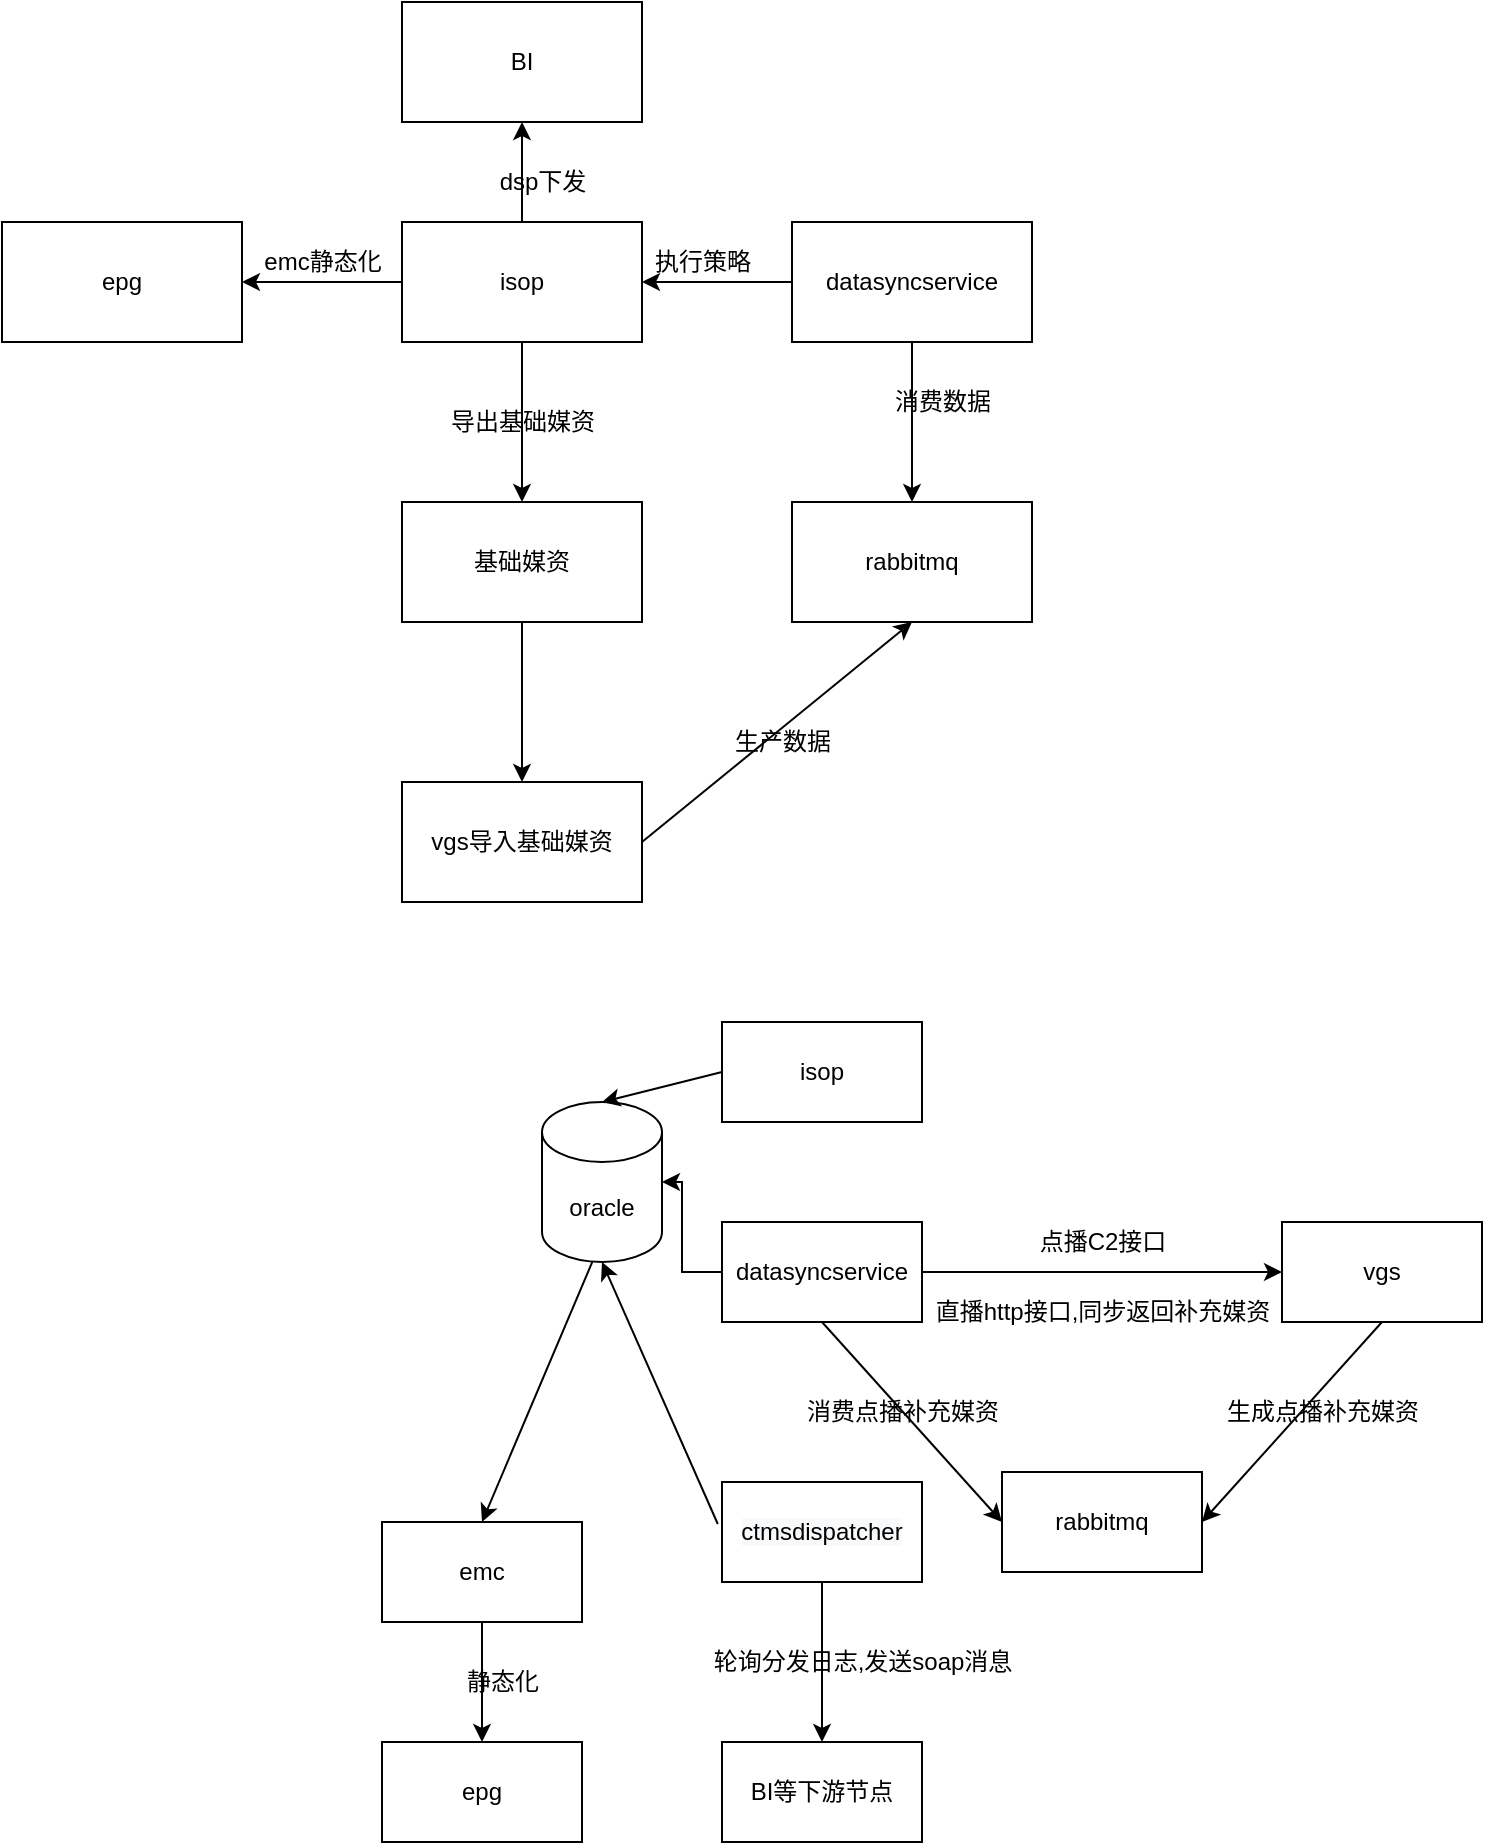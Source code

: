 <mxfile version="14.9.8" type="github">
  <diagram id="YmTmdFHc6FyqDe_sH9pm" name="Page-1">
    <mxGraphModel dx="785" dy="579" grid="1" gridSize="10" guides="1" tooltips="1" connect="1" arrows="1" fold="1" page="1" pageScale="1" pageWidth="827" pageHeight="1169" math="0" shadow="0">
      <root>
        <mxCell id="0" />
        <mxCell id="1" parent="0" />
        <mxCell id="XluoGH8vRkax0UuYclkj-1" value="BI&lt;br&gt;" style="whiteSpace=wrap;html=1;" parent="1" vertex="1">
          <mxGeometry x="210" y="130" width="120" height="60" as="geometry" />
        </mxCell>
        <mxCell id="-E0du1wSxo-wRjcgoizt-2" value="isop" style="whiteSpace=wrap;html=1;" parent="1" vertex="1">
          <mxGeometry x="370" y="640" width="100" height="50" as="geometry" />
        </mxCell>
        <mxCell id="-E0du1wSxo-wRjcgoizt-3" value="vgs" style="whiteSpace=wrap;html=1;" parent="1" vertex="1">
          <mxGeometry x="650" y="740" width="100" height="50" as="geometry" />
        </mxCell>
        <mxCell id="-E0du1wSxo-wRjcgoizt-6" value="点播C2接口" style="text;html=1;align=center;verticalAlign=middle;resizable=0;points=[];autosize=1;strokeColor=none;" parent="1" vertex="1">
          <mxGeometry x="520" y="740" width="80" height="20" as="geometry" />
        </mxCell>
        <mxCell id="-E0du1wSxo-wRjcgoizt-10" value="oracle" style="shape=cylinder3;whiteSpace=wrap;html=1;boundedLbl=1;backgroundOutline=1;size=15;" parent="1" vertex="1">
          <mxGeometry x="280" y="680" width="60" height="80" as="geometry" />
        </mxCell>
        <mxCell id="-E0du1wSxo-wRjcgoizt-13" value="" style="edgeStyle=orthogonalEdgeStyle;rounded=0;orthogonalLoop=1;jettySize=auto;html=1;" parent="1" source="-E0du1wSxo-wRjcgoizt-11" target="-E0du1wSxo-wRjcgoizt-10" edge="1">
          <mxGeometry relative="1" as="geometry" />
        </mxCell>
        <mxCell id="-E0du1wSxo-wRjcgoizt-33" value="" style="edgeStyle=orthogonalEdgeStyle;rounded=0;orthogonalLoop=1;jettySize=auto;html=1;" parent="1" source="-E0du1wSxo-wRjcgoizt-11" edge="1">
          <mxGeometry relative="1" as="geometry">
            <mxPoint x="650" y="765" as="targetPoint" />
          </mxGeometry>
        </mxCell>
        <mxCell id="-E0du1wSxo-wRjcgoizt-11" value="datasyncservice" style="whiteSpace=wrap;html=1;" parent="1" vertex="1">
          <mxGeometry x="370" y="740" width="100" height="50" as="geometry" />
        </mxCell>
        <mxCell id="-E0du1wSxo-wRjcgoizt-12" value="" style="endArrow=classic;html=1;exitX=0;exitY=0.5;exitDx=0;exitDy=0;entryX=0.5;entryY=0;entryDx=0;entryDy=0;entryPerimeter=0;" parent="1" source="-E0du1wSxo-wRjcgoizt-2" target="-E0du1wSxo-wRjcgoizt-10" edge="1">
          <mxGeometry width="50" height="50" relative="1" as="geometry">
            <mxPoint x="310" y="630" as="sourcePoint" />
            <mxPoint x="360" y="580" as="targetPoint" />
          </mxGeometry>
        </mxCell>
        <mxCell id="teay3SoTK8Kt-8b2hUdI-2" value="" style="edgeStyle=orthogonalEdgeStyle;rounded=0;orthogonalLoop=1;jettySize=auto;html=1;" parent="1" source="-E0du1wSxo-wRjcgoizt-25" target="teay3SoTK8Kt-8b2hUdI-1" edge="1">
          <mxGeometry relative="1" as="geometry" />
        </mxCell>
        <mxCell id="-E0du1wSxo-wRjcgoizt-25" value="&#xa;&#xa;&lt;span style=&quot;color: rgb(0, 0, 0); font-family: helvetica; font-size: 12px; font-style: normal; font-weight: 400; letter-spacing: normal; text-align: center; text-indent: 0px; text-transform: none; word-spacing: 0px; background-color: rgb(248, 249, 250); display: inline; float: none;&quot;&gt;ctmsdispatcher&lt;/span&gt;&#xa;&#xa;" style="whiteSpace=wrap;html=1;" parent="1" vertex="1">
          <mxGeometry x="370" y="870" width="100" height="50" as="geometry" />
        </mxCell>
        <mxCell id="-E0du1wSxo-wRjcgoizt-26" value="" style="endArrow=classic;html=1;exitX=-0.021;exitY=0.42;exitDx=0;exitDy=0;exitPerimeter=0;entryX=0.5;entryY=1;entryDx=0;entryDy=0;entryPerimeter=0;" parent="1" source="-E0du1wSxo-wRjcgoizt-25" target="-E0du1wSxo-wRjcgoizt-10" edge="1">
          <mxGeometry width="50" height="50" relative="1" as="geometry">
            <mxPoint x="340" y="775" as="sourcePoint" />
            <mxPoint x="306" y="764" as="targetPoint" />
          </mxGeometry>
        </mxCell>
        <mxCell id="teay3SoTK8Kt-8b2hUdI-1" value="BI等下游节点" style="whiteSpace=wrap;html=1;" parent="1" vertex="1">
          <mxGeometry x="370" y="1000" width="100" height="50" as="geometry" />
        </mxCell>
        <mxCell id="teay3SoTK8Kt-8b2hUdI-3" value="轮询分发日志,发送soap消息" style="text;html=1;align=center;verticalAlign=middle;resizable=0;points=[];autosize=1;strokeColor=none;" parent="1" vertex="1">
          <mxGeometry x="360" y="950" width="160" height="20" as="geometry" />
        </mxCell>
        <mxCell id="lupAW_Fi4XNQCGxVksks-1" value="直播http接口,同步返回补充媒资" style="text;html=1;align=center;verticalAlign=middle;resizable=0;points=[];autosize=1;strokeColor=none;" parent="1" vertex="1">
          <mxGeometry x="470" y="775" width="180" height="20" as="geometry" />
        </mxCell>
        <mxCell id="lupAW_Fi4XNQCGxVksks-2" value="rabbitmq" style="whiteSpace=wrap;html=1;" parent="1" vertex="1">
          <mxGeometry x="510" y="865" width="100" height="50" as="geometry" />
        </mxCell>
        <mxCell id="lupAW_Fi4XNQCGxVksks-3" value="" style="endArrow=classic;html=1;entryX=1;entryY=0.5;entryDx=0;entryDy=0;exitX=0.5;exitY=1;exitDx=0;exitDy=0;" parent="1" source="-E0du1wSxo-wRjcgoizt-3" target="lupAW_Fi4XNQCGxVksks-2" edge="1">
          <mxGeometry width="50" height="50" relative="1" as="geometry">
            <mxPoint x="710" y="855" as="sourcePoint" />
            <mxPoint x="760" y="805" as="targetPoint" />
          </mxGeometry>
        </mxCell>
        <mxCell id="lupAW_Fi4XNQCGxVksks-4" value="生成点播补充媒资" style="text;html=1;align=center;verticalAlign=middle;resizable=0;points=[];autosize=1;strokeColor=none;" parent="1" vertex="1">
          <mxGeometry x="615" y="825" width="110" height="20" as="geometry" />
        </mxCell>
        <mxCell id="lupAW_Fi4XNQCGxVksks-5" value="" style="endArrow=classic;html=1;exitX=0.5;exitY=1;exitDx=0;exitDy=0;entryX=0;entryY=0.5;entryDx=0;entryDy=0;" parent="1" source="-E0du1wSxo-wRjcgoizt-11" target="lupAW_Fi4XNQCGxVksks-2" edge="1">
          <mxGeometry width="50" height="50" relative="1" as="geometry">
            <mxPoint x="660" y="925" as="sourcePoint" />
            <mxPoint x="710" y="875" as="targetPoint" />
          </mxGeometry>
        </mxCell>
        <mxCell id="lupAW_Fi4XNQCGxVksks-7" value="消费点播补充媒资" style="text;html=1;align=center;verticalAlign=middle;resizable=0;points=[];autosize=1;strokeColor=none;" parent="1" vertex="1">
          <mxGeometry x="405" y="825" width="110" height="20" as="geometry" />
        </mxCell>
        <mxCell id="lupAW_Fi4XNQCGxVksks-8" value="" style="endArrow=classic;html=1;exitX=0.42;exitY=0.998;exitDx=0;exitDy=0;exitPerimeter=0;" parent="1" source="-E0du1wSxo-wRjcgoizt-10" edge="1">
          <mxGeometry width="50" height="50" relative="1" as="geometry">
            <mxPoint x="360" y="870" as="sourcePoint" />
            <mxPoint x="250" y="890" as="targetPoint" />
          </mxGeometry>
        </mxCell>
        <mxCell id="lupAW_Fi4XNQCGxVksks-11" value="" style="edgeStyle=orthogonalEdgeStyle;rounded=0;orthogonalLoop=1;jettySize=auto;html=1;" parent="1" source="lupAW_Fi4XNQCGxVksks-9" target="lupAW_Fi4XNQCGxVksks-10" edge="1">
          <mxGeometry relative="1" as="geometry" />
        </mxCell>
        <mxCell id="lupAW_Fi4XNQCGxVksks-9" value="emc" style="whiteSpace=wrap;html=1;" parent="1" vertex="1">
          <mxGeometry x="200" y="890" width="100" height="50" as="geometry" />
        </mxCell>
        <mxCell id="lupAW_Fi4XNQCGxVksks-10" value="epg" style="whiteSpace=wrap;html=1;" parent="1" vertex="1">
          <mxGeometry x="200" y="1000" width="100" height="50" as="geometry" />
        </mxCell>
        <mxCell id="lupAW_Fi4XNQCGxVksks-12" value="静态化" style="text;html=1;align=center;verticalAlign=middle;resizable=0;points=[];autosize=1;strokeColor=none;" parent="1" vertex="1">
          <mxGeometry x="235" y="960" width="50" height="20" as="geometry" />
        </mxCell>
        <mxCell id="4wL4CpKCZr3B4siLOcGq-4" value="" style="edgeStyle=orthogonalEdgeStyle;rounded=0;orthogonalLoop=1;jettySize=auto;html=1;" edge="1" parent="1" source="4wL4CpKCZr3B4siLOcGq-3" target="XluoGH8vRkax0UuYclkj-1">
          <mxGeometry relative="1" as="geometry" />
        </mxCell>
        <mxCell id="4wL4CpKCZr3B4siLOcGq-6" value="" style="edgeStyle=orthogonalEdgeStyle;rounded=0;orthogonalLoop=1;jettySize=auto;html=1;" edge="1" parent="1" source="4wL4CpKCZr3B4siLOcGq-3" target="4wL4CpKCZr3B4siLOcGq-5">
          <mxGeometry relative="1" as="geometry" />
        </mxCell>
        <mxCell id="4wL4CpKCZr3B4siLOcGq-11" value="" style="edgeStyle=orthogonalEdgeStyle;rounded=0;orthogonalLoop=1;jettySize=auto;html=1;" edge="1" parent="1" source="4wL4CpKCZr3B4siLOcGq-3" target="4wL4CpKCZr3B4siLOcGq-10">
          <mxGeometry relative="1" as="geometry" />
        </mxCell>
        <mxCell id="4wL4CpKCZr3B4siLOcGq-3" value="isop" style="whiteSpace=wrap;html=1;" vertex="1" parent="1">
          <mxGeometry x="210" y="240" width="120" height="60" as="geometry" />
        </mxCell>
        <mxCell id="4wL4CpKCZr3B4siLOcGq-5" value="epg" style="whiteSpace=wrap;html=1;" vertex="1" parent="1">
          <mxGeometry x="10" y="240" width="120" height="60" as="geometry" />
        </mxCell>
        <mxCell id="4wL4CpKCZr3B4siLOcGq-7" value="dsp下发" style="text;html=1;align=center;verticalAlign=middle;resizable=0;points=[];autosize=1;strokeColor=none;" vertex="1" parent="1">
          <mxGeometry x="250" y="210" width="60" height="20" as="geometry" />
        </mxCell>
        <mxCell id="4wL4CpKCZr3B4siLOcGq-9" value="emc静态化" style="text;html=1;align=center;verticalAlign=middle;resizable=0;points=[];autosize=1;strokeColor=none;" vertex="1" parent="1">
          <mxGeometry x="135" y="250" width="70" height="20" as="geometry" />
        </mxCell>
        <mxCell id="4wL4CpKCZr3B4siLOcGq-14" value="" style="edgeStyle=orthogonalEdgeStyle;rounded=0;orthogonalLoop=1;jettySize=auto;html=1;" edge="1" parent="1" source="4wL4CpKCZr3B4siLOcGq-10" target="4wL4CpKCZr3B4siLOcGq-13">
          <mxGeometry relative="1" as="geometry" />
        </mxCell>
        <mxCell id="4wL4CpKCZr3B4siLOcGq-10" value="基础媒资" style="whiteSpace=wrap;html=1;" vertex="1" parent="1">
          <mxGeometry x="210" y="380" width="120" height="60" as="geometry" />
        </mxCell>
        <mxCell id="4wL4CpKCZr3B4siLOcGq-12" value="导出基础媒资" style="text;html=1;align=center;verticalAlign=middle;resizable=0;points=[];autosize=1;strokeColor=none;" vertex="1" parent="1">
          <mxGeometry x="225" y="330" width="90" height="20" as="geometry" />
        </mxCell>
        <mxCell id="4wL4CpKCZr3B4siLOcGq-13" value="vgs导入基础媒资" style="whiteSpace=wrap;html=1;" vertex="1" parent="1">
          <mxGeometry x="210" y="520" width="120" height="60" as="geometry" />
        </mxCell>
        <mxCell id="4wL4CpKCZr3B4siLOcGq-15" value="" style="endArrow=classic;html=1;exitX=1;exitY=0.5;exitDx=0;exitDy=0;entryX=0.5;entryY=1;entryDx=0;entryDy=0;" edge="1" parent="1" source="4wL4CpKCZr3B4siLOcGq-13" target="4wL4CpKCZr3B4siLOcGq-16">
          <mxGeometry width="50" height="50" relative="1" as="geometry">
            <mxPoint x="350" y="440" as="sourcePoint" />
            <mxPoint x="400" y="390" as="targetPoint" />
          </mxGeometry>
        </mxCell>
        <mxCell id="4wL4CpKCZr3B4siLOcGq-16" value="rabbitmq" style="whiteSpace=wrap;html=1;" vertex="1" parent="1">
          <mxGeometry x="405" y="380" width="120" height="60" as="geometry" />
        </mxCell>
        <mxCell id="4wL4CpKCZr3B4siLOcGq-18" value="" style="edgeStyle=orthogonalEdgeStyle;rounded=0;orthogonalLoop=1;jettySize=auto;html=1;" edge="1" parent="1" source="4wL4CpKCZr3B4siLOcGq-17" target="4wL4CpKCZr3B4siLOcGq-16">
          <mxGeometry relative="1" as="geometry" />
        </mxCell>
        <mxCell id="4wL4CpKCZr3B4siLOcGq-21" value="" style="edgeStyle=orthogonalEdgeStyle;rounded=0;orthogonalLoop=1;jettySize=auto;html=1;" edge="1" parent="1" source="4wL4CpKCZr3B4siLOcGq-17" target="4wL4CpKCZr3B4siLOcGq-3">
          <mxGeometry relative="1" as="geometry" />
        </mxCell>
        <mxCell id="4wL4CpKCZr3B4siLOcGq-17" value="datasyncservice" style="whiteSpace=wrap;html=1;" vertex="1" parent="1">
          <mxGeometry x="405" y="240" width="120" height="60" as="geometry" />
        </mxCell>
        <mxCell id="4wL4CpKCZr3B4siLOcGq-19" value="消费数据" style="text;html=1;align=center;verticalAlign=middle;resizable=0;points=[];autosize=1;strokeColor=none;" vertex="1" parent="1">
          <mxGeometry x="450" y="320" width="60" height="20" as="geometry" />
        </mxCell>
        <mxCell id="4wL4CpKCZr3B4siLOcGq-20" value="生产数据" style="text;html=1;align=center;verticalAlign=middle;resizable=0;points=[];autosize=1;strokeColor=none;" vertex="1" parent="1">
          <mxGeometry x="370" y="490" width="60" height="20" as="geometry" />
        </mxCell>
        <mxCell id="4wL4CpKCZr3B4siLOcGq-22" value="执行策略" style="text;html=1;align=center;verticalAlign=middle;resizable=0;points=[];autosize=1;strokeColor=none;" vertex="1" parent="1">
          <mxGeometry x="330" y="250" width="60" height="20" as="geometry" />
        </mxCell>
      </root>
    </mxGraphModel>
  </diagram>
</mxfile>
